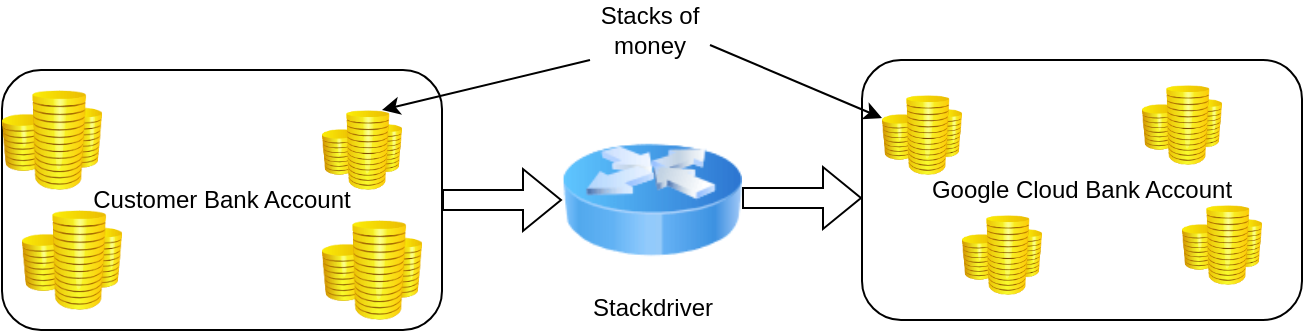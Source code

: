 <mxfile version="20.4.0" type="github">
  <diagram id="r16rBCOsekxFG_E0lbZd" name="Page-1">
    <mxGraphModel dx="867" dy="524" grid="1" gridSize="10" guides="1" tooltips="1" connect="1" arrows="1" fold="1" page="1" pageScale="1" pageWidth="827" pageHeight="1169" math="0" shadow="0">
      <root>
        <mxCell id="0" />
        <mxCell id="1" parent="0" />
        <mxCell id="FmATd2VmrWDmWKjp4jXl-1" value="Customer Bank Account" style="rounded=1;whiteSpace=wrap;html=1;" vertex="1" parent="1">
          <mxGeometry x="120" y="160" width="220" height="130" as="geometry" />
        </mxCell>
        <mxCell id="FmATd2VmrWDmWKjp4jXl-4" value="" style="shape=flexArrow;endArrow=classic;html=1;rounded=0;exitX=1;exitY=0.5;exitDx=0;exitDy=0;" edge="1" parent="1" source="FmATd2VmrWDmWKjp4jXl-1" target="FmATd2VmrWDmWKjp4jXl-18">
          <mxGeometry width="50" height="50" relative="1" as="geometry">
            <mxPoint x="390" y="300" as="sourcePoint" />
            <mxPoint x="550" y="225" as="targetPoint" />
          </mxGeometry>
        </mxCell>
        <mxCell id="FmATd2VmrWDmWKjp4jXl-5" value="Google Cloud Bank Account" style="rounded=1;whiteSpace=wrap;html=1;" vertex="1" parent="1">
          <mxGeometry x="550" y="155" width="220" height="130" as="geometry" />
        </mxCell>
        <mxCell id="FmATd2VmrWDmWKjp4jXl-10" value="" style="image;html=1;image=img/lib/clip_art/finance/Coins_128x128.png" vertex="1" parent="1">
          <mxGeometry x="130" y="225" width="50" height="60" as="geometry" />
        </mxCell>
        <mxCell id="FmATd2VmrWDmWKjp4jXl-11" value="" style="image;html=1;image=img/lib/clip_art/finance/Coins_128x128.png" vertex="1" parent="1">
          <mxGeometry x="280" y="180" width="40" height="40" as="geometry" />
        </mxCell>
        <mxCell id="FmATd2VmrWDmWKjp4jXl-12" value="" style="image;html=1;image=img/lib/clip_art/finance/Coins_128x128.png" vertex="1" parent="1">
          <mxGeometry x="280" y="230" width="50" height="60" as="geometry" />
        </mxCell>
        <mxCell id="FmATd2VmrWDmWKjp4jXl-13" value="" style="image;html=1;image=img/lib/clip_art/finance/Coins_128x128.png" vertex="1" parent="1">
          <mxGeometry x="120" y="165" width="50" height="60" as="geometry" />
        </mxCell>
        <mxCell id="FmATd2VmrWDmWKjp4jXl-14" value="" style="image;html=1;image=img/lib/clip_art/finance/Coins_128x128.png" vertex="1" parent="1">
          <mxGeometry x="560" y="165" width="40" height="55" as="geometry" />
        </mxCell>
        <mxCell id="FmATd2VmrWDmWKjp4jXl-15" value="" style="image;html=1;image=img/lib/clip_art/finance/Coins_128x128.png" vertex="1" parent="1">
          <mxGeometry x="710" y="220" width="40" height="55" as="geometry" />
        </mxCell>
        <mxCell id="FmATd2VmrWDmWKjp4jXl-16" value="" style="image;html=1;image=img/lib/clip_art/finance/Coins_128x128.png" vertex="1" parent="1">
          <mxGeometry x="600" y="225" width="40" height="55" as="geometry" />
        </mxCell>
        <mxCell id="FmATd2VmrWDmWKjp4jXl-17" value="" style="image;html=1;image=img/lib/clip_art/finance/Coins_128x128.png" vertex="1" parent="1">
          <mxGeometry x="690" y="160" width="40" height="55" as="geometry" />
        </mxCell>
        <mxCell id="FmATd2VmrWDmWKjp4jXl-18" value="Stackdriver" style="image;html=1;image=img/lib/clip_art/networking/Router_Icon_128x128.png" vertex="1" parent="1">
          <mxGeometry x="400" y="185" width="90" height="80" as="geometry" />
        </mxCell>
        <mxCell id="FmATd2VmrWDmWKjp4jXl-19" value="" style="shape=flexArrow;endArrow=classic;html=1;rounded=0;exitX=1;exitY=0.5;exitDx=0;exitDy=0;" edge="1" parent="1">
          <mxGeometry width="50" height="50" relative="1" as="geometry">
            <mxPoint x="490" y="224" as="sourcePoint" />
            <mxPoint x="550" y="224" as="targetPoint" />
          </mxGeometry>
        </mxCell>
        <mxCell id="FmATd2VmrWDmWKjp4jXl-20" value="Stacks of money" style="text;html=1;strokeColor=none;fillColor=none;align=center;verticalAlign=middle;whiteSpace=wrap;rounded=0;" vertex="1" parent="1">
          <mxGeometry x="414" y="125" width="60" height="30" as="geometry" />
        </mxCell>
        <mxCell id="FmATd2VmrWDmWKjp4jXl-22" value="" style="endArrow=classic;html=1;rounded=0;entryX=0.75;entryY=0;entryDx=0;entryDy=0;exitX=0;exitY=1;exitDx=0;exitDy=0;" edge="1" parent="1" source="FmATd2VmrWDmWKjp4jXl-20" target="FmATd2VmrWDmWKjp4jXl-11">
          <mxGeometry width="50" height="50" relative="1" as="geometry">
            <mxPoint x="150" y="140" as="sourcePoint" />
            <mxPoint x="200" y="90" as="targetPoint" />
          </mxGeometry>
        </mxCell>
        <mxCell id="FmATd2VmrWDmWKjp4jXl-23" value="" style="endArrow=classic;html=1;rounded=0;exitX=1;exitY=0.75;exitDx=0;exitDy=0;" edge="1" parent="1" source="FmATd2VmrWDmWKjp4jXl-20" target="FmATd2VmrWDmWKjp4jXl-14">
          <mxGeometry width="50" height="50" relative="1" as="geometry">
            <mxPoint x="390" y="240" as="sourcePoint" />
            <mxPoint x="440" y="190" as="targetPoint" />
          </mxGeometry>
        </mxCell>
      </root>
    </mxGraphModel>
  </diagram>
</mxfile>
